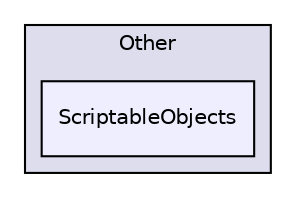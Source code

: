 digraph "Samples/Other/ScriptableObjects" {
  compound=true
  node [ fontsize="10", fontname="Helvetica"];
  edge [ labelfontsize="10", labelfontname="Helvetica"];
  subgraph clusterdir_dce8745f504bfee879cc2042fbd4ebc0 {
    graph [ bgcolor="#ddddee", pencolor="black", label="Other" fontname="Helvetica", fontsize="10", URL="dir_dce8745f504bfee879cc2042fbd4ebc0.html"]
  dir_f5285183cb060b6ddeaffe45f354dbba [shape=box, label="ScriptableObjects", style="filled", fillcolor="#eeeeff", pencolor="black", URL="dir_f5285183cb060b6ddeaffe45f354dbba.html"];
  }
}
